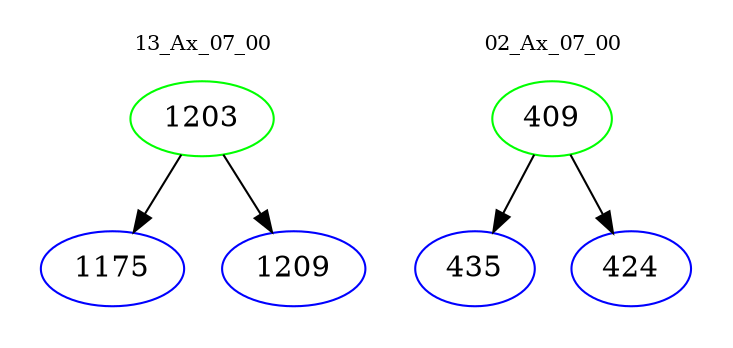 digraph{
subgraph cluster_0 {
color = white
label = "13_Ax_07_00";
fontsize=10;
T0_1203 [label="1203", color="green"]
T0_1203 -> T0_1175 [color="black"]
T0_1175 [label="1175", color="blue"]
T0_1203 -> T0_1209 [color="black"]
T0_1209 [label="1209", color="blue"]
}
subgraph cluster_1 {
color = white
label = "02_Ax_07_00";
fontsize=10;
T1_409 [label="409", color="green"]
T1_409 -> T1_435 [color="black"]
T1_435 [label="435", color="blue"]
T1_409 -> T1_424 [color="black"]
T1_424 [label="424", color="blue"]
}
}
